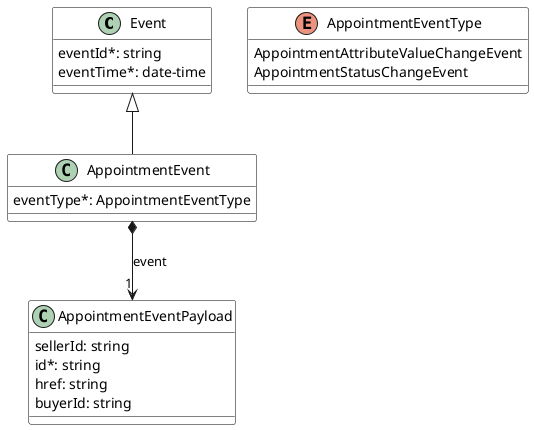 @startuml
skinparam {
    ClassBackgroundColor White
    ClassBorderColor Black
}



class Event {

    eventId*: string
    eventTime*: date-time
}


class AppointmentEventPayload {

    sellerId: string
    id*: string
    href: string
    buyerId: string
}

class AppointmentEvent {

    eventType*: AppointmentEventType
}
Event <|-- AppointmentEvent

AppointmentEvent *-->"1" AppointmentEventPayload : event


enum AppointmentEventType {

    AppointmentAttributeValueChangeEvent
    AppointmentStatusChangeEvent
}
@enduml
